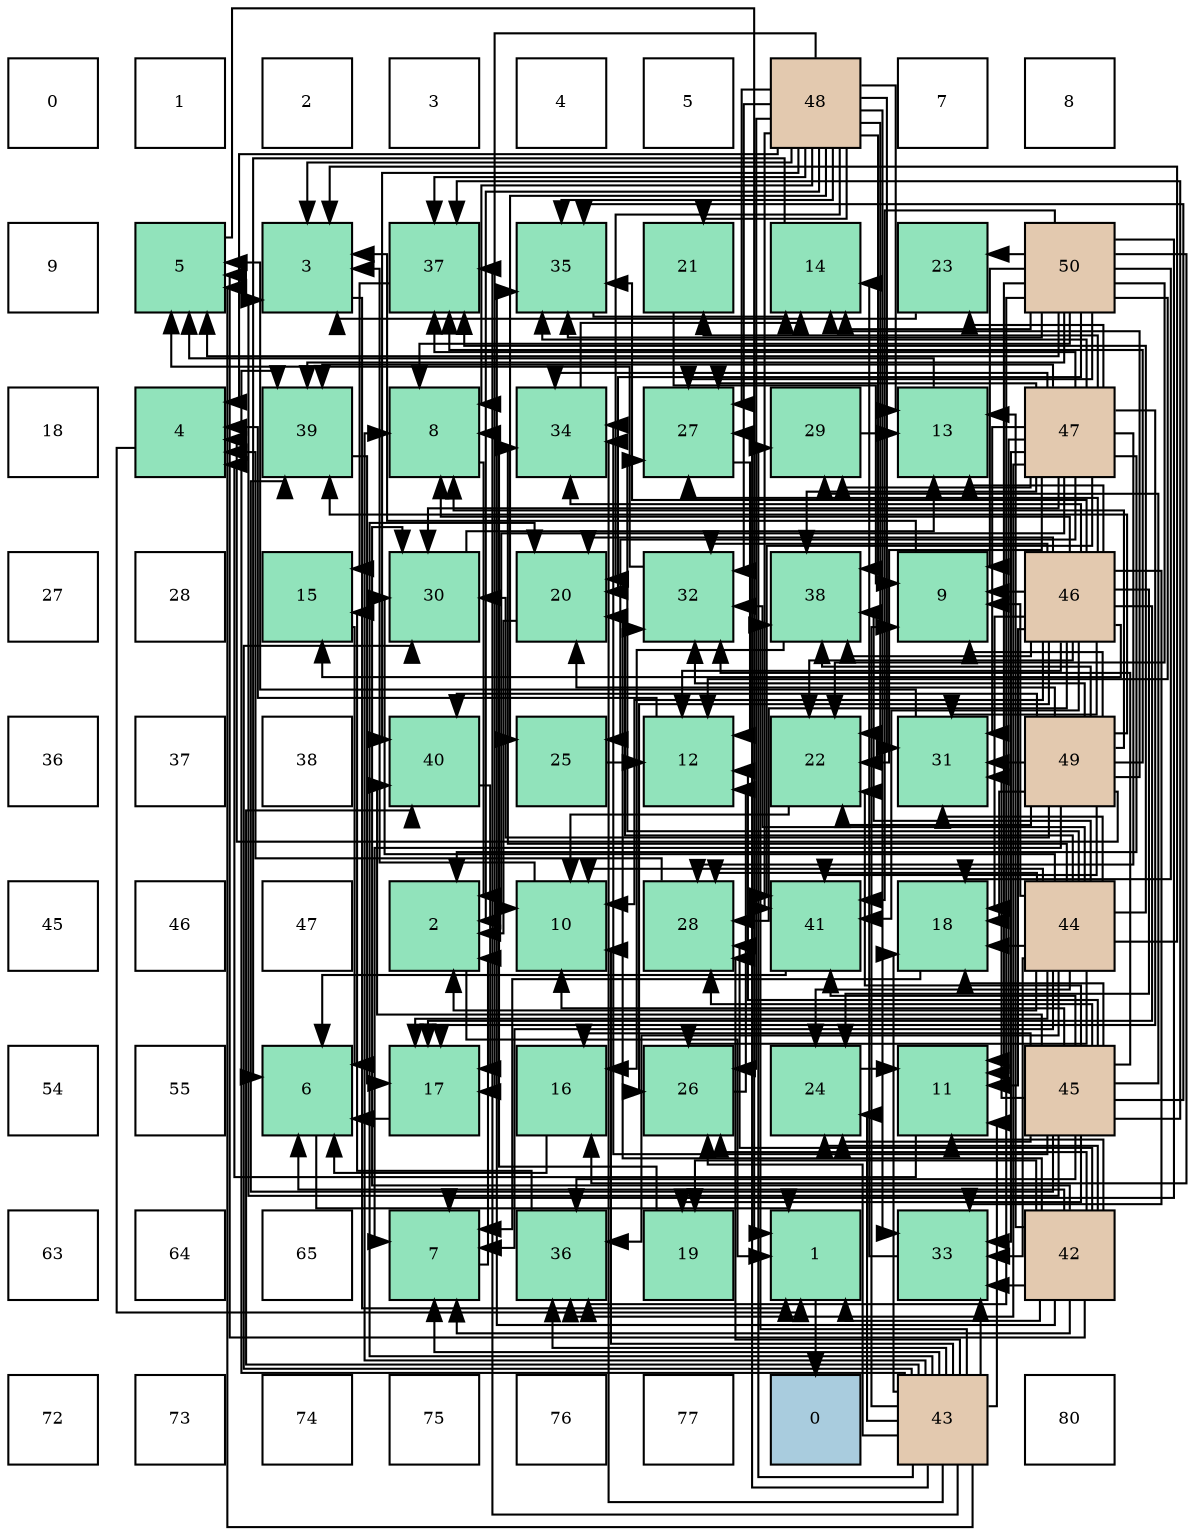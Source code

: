 digraph layout{
 rankdir=TB;
 splines=ortho;
 node [style=filled shape=square fixedsize=true width=0.6];
0[label="0", fontsize=8, fillcolor="#ffffff"];
1[label="1", fontsize=8, fillcolor="#ffffff"];
2[label="2", fontsize=8, fillcolor="#ffffff"];
3[label="3", fontsize=8, fillcolor="#ffffff"];
4[label="4", fontsize=8, fillcolor="#ffffff"];
5[label="5", fontsize=8, fillcolor="#ffffff"];
6[label="48", fontsize=8, fillcolor="#e3c9af"];
7[label="7", fontsize=8, fillcolor="#ffffff"];
8[label="8", fontsize=8, fillcolor="#ffffff"];
9[label="9", fontsize=8, fillcolor="#ffffff"];
10[label="5", fontsize=8, fillcolor="#91e3bb"];
11[label="3", fontsize=8, fillcolor="#91e3bb"];
12[label="37", fontsize=8, fillcolor="#91e3bb"];
13[label="35", fontsize=8, fillcolor="#91e3bb"];
14[label="21", fontsize=8, fillcolor="#91e3bb"];
15[label="14", fontsize=8, fillcolor="#91e3bb"];
16[label="23", fontsize=8, fillcolor="#91e3bb"];
17[label="50", fontsize=8, fillcolor="#e3c9af"];
18[label="18", fontsize=8, fillcolor="#ffffff"];
19[label="4", fontsize=8, fillcolor="#91e3bb"];
20[label="39", fontsize=8, fillcolor="#91e3bb"];
21[label="8", fontsize=8, fillcolor="#91e3bb"];
22[label="34", fontsize=8, fillcolor="#91e3bb"];
23[label="27", fontsize=8, fillcolor="#91e3bb"];
24[label="29", fontsize=8, fillcolor="#91e3bb"];
25[label="13", fontsize=8, fillcolor="#91e3bb"];
26[label="47", fontsize=8, fillcolor="#e3c9af"];
27[label="27", fontsize=8, fillcolor="#ffffff"];
28[label="28", fontsize=8, fillcolor="#ffffff"];
29[label="15", fontsize=8, fillcolor="#91e3bb"];
30[label="30", fontsize=8, fillcolor="#91e3bb"];
31[label="20", fontsize=8, fillcolor="#91e3bb"];
32[label="32", fontsize=8, fillcolor="#91e3bb"];
33[label="38", fontsize=8, fillcolor="#91e3bb"];
34[label="9", fontsize=8, fillcolor="#91e3bb"];
35[label="46", fontsize=8, fillcolor="#e3c9af"];
36[label="36", fontsize=8, fillcolor="#ffffff"];
37[label="37", fontsize=8, fillcolor="#ffffff"];
38[label="38", fontsize=8, fillcolor="#ffffff"];
39[label="40", fontsize=8, fillcolor="#91e3bb"];
40[label="25", fontsize=8, fillcolor="#91e3bb"];
41[label="12", fontsize=8, fillcolor="#91e3bb"];
42[label="22", fontsize=8, fillcolor="#91e3bb"];
43[label="31", fontsize=8, fillcolor="#91e3bb"];
44[label="49", fontsize=8, fillcolor="#e3c9af"];
45[label="45", fontsize=8, fillcolor="#ffffff"];
46[label="46", fontsize=8, fillcolor="#ffffff"];
47[label="47", fontsize=8, fillcolor="#ffffff"];
48[label="2", fontsize=8, fillcolor="#91e3bb"];
49[label="10", fontsize=8, fillcolor="#91e3bb"];
50[label="28", fontsize=8, fillcolor="#91e3bb"];
51[label="41", fontsize=8, fillcolor="#91e3bb"];
52[label="18", fontsize=8, fillcolor="#91e3bb"];
53[label="44", fontsize=8, fillcolor="#e3c9af"];
54[label="54", fontsize=8, fillcolor="#ffffff"];
55[label="55", fontsize=8, fillcolor="#ffffff"];
56[label="6", fontsize=8, fillcolor="#91e3bb"];
57[label="17", fontsize=8, fillcolor="#91e3bb"];
58[label="16", fontsize=8, fillcolor="#91e3bb"];
59[label="26", fontsize=8, fillcolor="#91e3bb"];
60[label="24", fontsize=8, fillcolor="#91e3bb"];
61[label="11", fontsize=8, fillcolor="#91e3bb"];
62[label="45", fontsize=8, fillcolor="#e3c9af"];
63[label="63", fontsize=8, fillcolor="#ffffff"];
64[label="64", fontsize=8, fillcolor="#ffffff"];
65[label="65", fontsize=8, fillcolor="#ffffff"];
66[label="7", fontsize=8, fillcolor="#91e3bb"];
67[label="36", fontsize=8, fillcolor="#91e3bb"];
68[label="19", fontsize=8, fillcolor="#91e3bb"];
69[label="1", fontsize=8, fillcolor="#91e3bb"];
70[label="33", fontsize=8, fillcolor="#91e3bb"];
71[label="42", fontsize=8, fillcolor="#e3c9af"];
72[label="72", fontsize=8, fillcolor="#ffffff"];
73[label="73", fontsize=8, fillcolor="#ffffff"];
74[label="74", fontsize=8, fillcolor="#ffffff"];
75[label="75", fontsize=8, fillcolor="#ffffff"];
76[label="76", fontsize=8, fillcolor="#ffffff"];
77[label="77", fontsize=8, fillcolor="#ffffff"];
78[label="0", fontsize=8, fillcolor="#a9ccde"];
79[label="43", fontsize=8, fillcolor="#e3c9af"];
80[label="80", fontsize=8, fillcolor="#ffffff"];
edge [constraint=false, style=vis];69 -> 78;
48 -> 69;
11 -> 69;
19 -> 69;
10 -> 69;
56 -> 69;
66 -> 48;
21 -> 48;
34 -> 11;
49 -> 11;
61 -> 19;
41 -> 19;
25 -> 10;
15 -> 56;
29 -> 56;
58 -> 56;
57 -> 56;
52 -> 66;
68 -> 21;
31 -> 48;
14 -> 34;
42 -> 49;
16 -> 11;
60 -> 61;
40 -> 41;
59 -> 41;
23 -> 41;
50 -> 19;
24 -> 25;
30 -> 25;
43 -> 10;
32 -> 10;
70 -> 15;
22 -> 15;
13 -> 15;
67 -> 29;
12 -> 29;
33 -> 58;
20 -> 57;
39 -> 57;
51 -> 56;
71 -> 69;
71 -> 10;
71 -> 56;
71 -> 66;
71 -> 61;
71 -> 25;
71 -> 68;
71 -> 60;
71 -> 59;
71 -> 50;
71 -> 30;
71 -> 32;
71 -> 70;
71 -> 13;
79 -> 10;
79 -> 66;
79 -> 21;
79 -> 34;
79 -> 49;
79 -> 61;
79 -> 52;
79 -> 31;
79 -> 60;
79 -> 59;
79 -> 23;
79 -> 50;
79 -> 24;
79 -> 30;
79 -> 70;
79 -> 22;
79 -> 67;
79 -> 12;
79 -> 33;
79 -> 20;
79 -> 39;
53 -> 48;
53 -> 11;
53 -> 66;
53 -> 34;
53 -> 49;
53 -> 57;
53 -> 52;
53 -> 31;
53 -> 60;
53 -> 59;
53 -> 23;
53 -> 50;
53 -> 30;
53 -> 43;
53 -> 32;
53 -> 70;
53 -> 22;
53 -> 67;
53 -> 12;
53 -> 33;
62 -> 11;
62 -> 49;
62 -> 41;
62 -> 58;
62 -> 52;
62 -> 68;
62 -> 42;
62 -> 60;
62 -> 50;
62 -> 24;
62 -> 43;
62 -> 32;
62 -> 22;
62 -> 13;
62 -> 67;
62 -> 12;
62 -> 20;
62 -> 39;
62 -> 51;
35 -> 21;
35 -> 34;
35 -> 49;
35 -> 61;
35 -> 41;
35 -> 25;
35 -> 29;
35 -> 57;
35 -> 52;
35 -> 31;
35 -> 42;
35 -> 60;
35 -> 59;
35 -> 23;
35 -> 50;
35 -> 43;
35 -> 32;
35 -> 70;
35 -> 22;
35 -> 13;
35 -> 33;
35 -> 51;
26 -> 48;
26 -> 49;
26 -> 61;
26 -> 57;
26 -> 14;
26 -> 42;
26 -> 16;
26 -> 40;
26 -> 23;
26 -> 50;
26 -> 24;
26 -> 30;
26 -> 43;
26 -> 70;
26 -> 22;
26 -> 13;
26 -> 67;
26 -> 12;
26 -> 33;
26 -> 20;
26 -> 51;
6 -> 48;
6 -> 11;
6 -> 19;
6 -> 21;
6 -> 25;
6 -> 57;
6 -> 31;
6 -> 14;
6 -> 42;
6 -> 40;
6 -> 59;
6 -> 23;
6 -> 43;
6 -> 32;
6 -> 70;
6 -> 13;
6 -> 12;
6 -> 33;
6 -> 39;
6 -> 51;
44 -> 19;
44 -> 66;
44 -> 21;
44 -> 34;
44 -> 15;
44 -> 52;
44 -> 31;
44 -> 42;
44 -> 30;
44 -> 43;
44 -> 32;
44 -> 12;
44 -> 33;
44 -> 20;
44 -> 39;
44 -> 51;
17 -> 10;
17 -> 66;
17 -> 21;
17 -> 34;
17 -> 61;
17 -> 41;
17 -> 15;
17 -> 58;
17 -> 52;
17 -> 31;
17 -> 42;
17 -> 16;
17 -> 23;
17 -> 13;
17 -> 67;
17 -> 20;
17 -> 51;
edge [constraint=true, style=invis];
0 -> 9 -> 18 -> 27 -> 36 -> 45 -> 54 -> 63 -> 72;
1 -> 10 -> 19 -> 28 -> 37 -> 46 -> 55 -> 64 -> 73;
2 -> 11 -> 20 -> 29 -> 38 -> 47 -> 56 -> 65 -> 74;
3 -> 12 -> 21 -> 30 -> 39 -> 48 -> 57 -> 66 -> 75;
4 -> 13 -> 22 -> 31 -> 40 -> 49 -> 58 -> 67 -> 76;
5 -> 14 -> 23 -> 32 -> 41 -> 50 -> 59 -> 68 -> 77;
6 -> 15 -> 24 -> 33 -> 42 -> 51 -> 60 -> 69 -> 78;
7 -> 16 -> 25 -> 34 -> 43 -> 52 -> 61 -> 70 -> 79;
8 -> 17 -> 26 -> 35 -> 44 -> 53 -> 62 -> 71 -> 80;
rank = same {0 -> 1 -> 2 -> 3 -> 4 -> 5 -> 6 -> 7 -> 8};
rank = same {9 -> 10 -> 11 -> 12 -> 13 -> 14 -> 15 -> 16 -> 17};
rank = same {18 -> 19 -> 20 -> 21 -> 22 -> 23 -> 24 -> 25 -> 26};
rank = same {27 -> 28 -> 29 -> 30 -> 31 -> 32 -> 33 -> 34 -> 35};
rank = same {36 -> 37 -> 38 -> 39 -> 40 -> 41 -> 42 -> 43 -> 44};
rank = same {45 -> 46 -> 47 -> 48 -> 49 -> 50 -> 51 -> 52 -> 53};
rank = same {54 -> 55 -> 56 -> 57 -> 58 -> 59 -> 60 -> 61 -> 62};
rank = same {63 -> 64 -> 65 -> 66 -> 67 -> 68 -> 69 -> 70 -> 71};
rank = same {72 -> 73 -> 74 -> 75 -> 76 -> 77 -> 78 -> 79 -> 80};
}